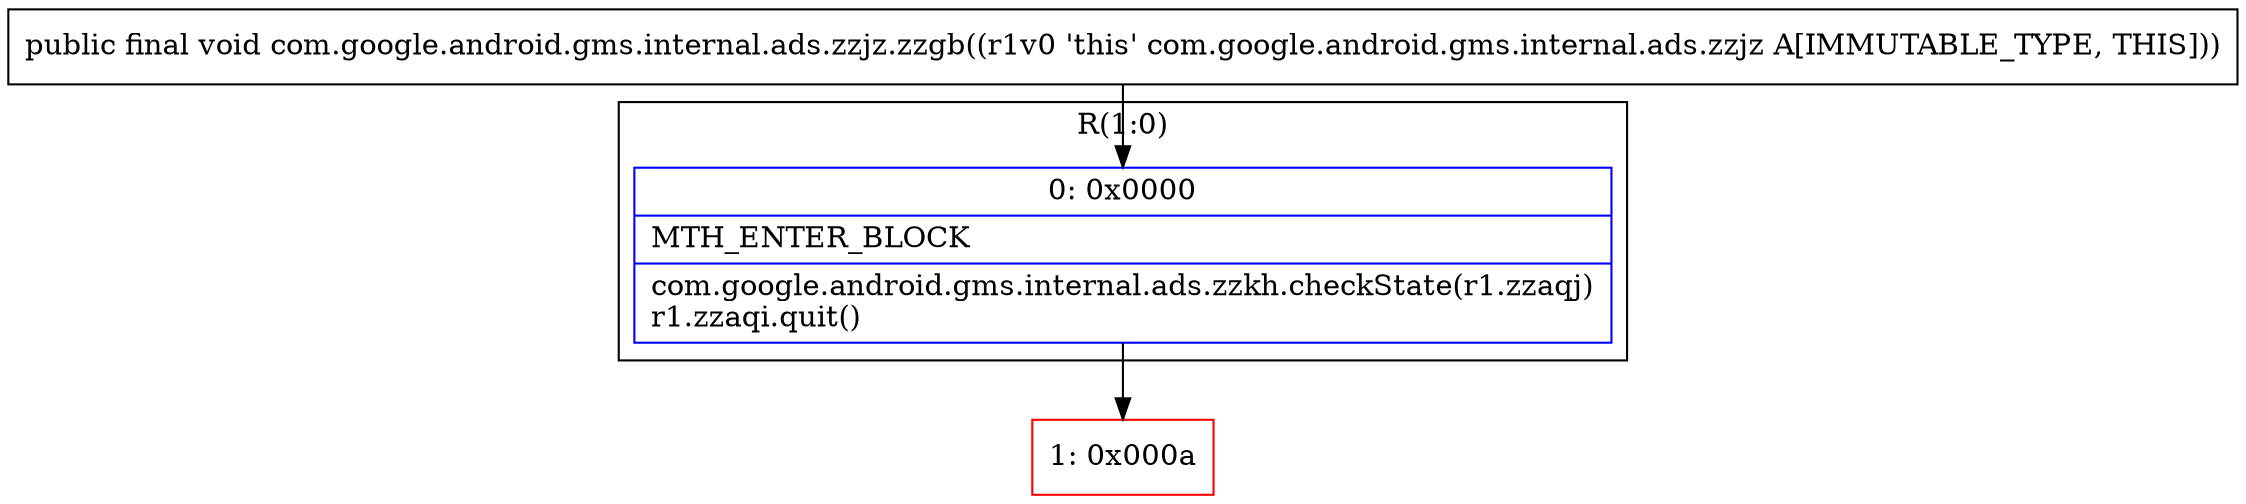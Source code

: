 digraph "CFG forcom.google.android.gms.internal.ads.zzjz.zzgb()V" {
subgraph cluster_Region_734502289 {
label = "R(1:0)";
node [shape=record,color=blue];
Node_0 [shape=record,label="{0\:\ 0x0000|MTH_ENTER_BLOCK\l|com.google.android.gms.internal.ads.zzkh.checkState(r1.zzaqj)\lr1.zzaqi.quit()\l}"];
}
Node_1 [shape=record,color=red,label="{1\:\ 0x000a}"];
MethodNode[shape=record,label="{public final void com.google.android.gms.internal.ads.zzjz.zzgb((r1v0 'this' com.google.android.gms.internal.ads.zzjz A[IMMUTABLE_TYPE, THIS])) }"];
MethodNode -> Node_0;
Node_0 -> Node_1;
}

